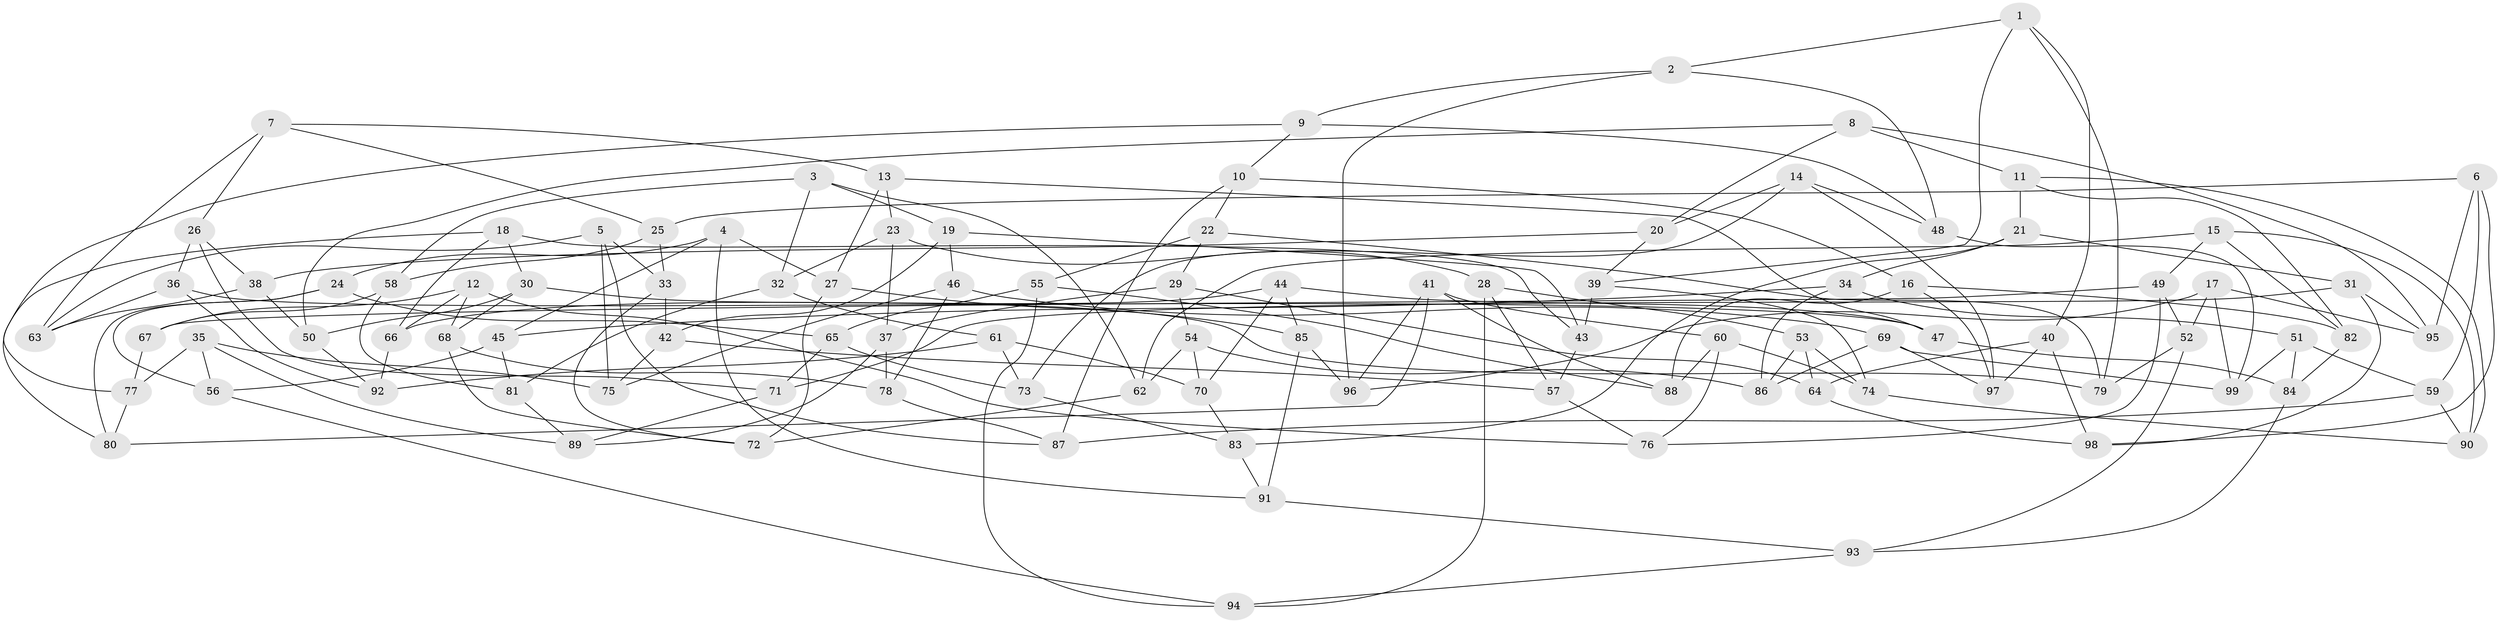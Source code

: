 // coarse degree distribution, {10: 0.15625, 8: 0.15625, 5: 0.1875, 9: 0.09375, 6: 0.125, 7: 0.125, 4: 0.125, 3: 0.03125}
// Generated by graph-tools (version 1.1) at 2025/53/03/04/25 22:53:50]
// undirected, 99 vertices, 198 edges
graph export_dot {
  node [color=gray90,style=filled];
  1;
  2;
  3;
  4;
  5;
  6;
  7;
  8;
  9;
  10;
  11;
  12;
  13;
  14;
  15;
  16;
  17;
  18;
  19;
  20;
  21;
  22;
  23;
  24;
  25;
  26;
  27;
  28;
  29;
  30;
  31;
  32;
  33;
  34;
  35;
  36;
  37;
  38;
  39;
  40;
  41;
  42;
  43;
  44;
  45;
  46;
  47;
  48;
  49;
  50;
  51;
  52;
  53;
  54;
  55;
  56;
  57;
  58;
  59;
  60;
  61;
  62;
  63;
  64;
  65;
  66;
  67;
  68;
  69;
  70;
  71;
  72;
  73;
  74;
  75;
  76;
  77;
  78;
  79;
  80;
  81;
  82;
  83;
  84;
  85;
  86;
  87;
  88;
  89;
  90;
  91;
  92;
  93;
  94;
  95;
  96;
  97;
  98;
  99;
  1 -- 40;
  1 -- 39;
  1 -- 2;
  1 -- 79;
  2 -- 48;
  2 -- 9;
  2 -- 96;
  3 -- 58;
  3 -- 32;
  3 -- 19;
  3 -- 62;
  4 -- 27;
  4 -- 24;
  4 -- 45;
  4 -- 91;
  5 -- 75;
  5 -- 63;
  5 -- 87;
  5 -- 33;
  6 -- 59;
  6 -- 95;
  6 -- 25;
  6 -- 98;
  7 -- 63;
  7 -- 13;
  7 -- 26;
  7 -- 25;
  8 -- 50;
  8 -- 20;
  8 -- 11;
  8 -- 95;
  9 -- 10;
  9 -- 77;
  9 -- 48;
  10 -- 22;
  10 -- 87;
  10 -- 16;
  11 -- 90;
  11 -- 21;
  11 -- 82;
  12 -- 76;
  12 -- 68;
  12 -- 67;
  12 -- 66;
  13 -- 27;
  13 -- 47;
  13 -- 23;
  14 -- 73;
  14 -- 97;
  14 -- 48;
  14 -- 20;
  15 -- 82;
  15 -- 90;
  15 -- 49;
  15 -- 62;
  16 -- 82;
  16 -- 88;
  16 -- 97;
  17 -- 52;
  17 -- 95;
  17 -- 99;
  17 -- 96;
  18 -- 80;
  18 -- 30;
  18 -- 66;
  18 -- 43;
  19 -- 43;
  19 -- 46;
  19 -- 42;
  20 -- 39;
  20 -- 38;
  21 -- 34;
  21 -- 83;
  21 -- 31;
  22 -- 79;
  22 -- 55;
  22 -- 29;
  23 -- 32;
  23 -- 28;
  23 -- 37;
  24 -- 65;
  24 -- 56;
  24 -- 80;
  25 -- 58;
  25 -- 33;
  26 -- 71;
  26 -- 38;
  26 -- 36;
  27 -- 85;
  27 -- 72;
  28 -- 53;
  28 -- 94;
  28 -- 57;
  29 -- 64;
  29 -- 54;
  29 -- 37;
  30 -- 79;
  30 -- 68;
  30 -- 50;
  31 -- 95;
  31 -- 98;
  31 -- 71;
  32 -- 81;
  32 -- 61;
  33 -- 42;
  33 -- 72;
  34 -- 86;
  34 -- 45;
  34 -- 51;
  35 -- 77;
  35 -- 56;
  35 -- 75;
  35 -- 89;
  36 -- 92;
  36 -- 47;
  36 -- 63;
  37 -- 78;
  37 -- 89;
  38 -- 50;
  38 -- 63;
  39 -- 74;
  39 -- 43;
  40 -- 98;
  40 -- 64;
  40 -- 97;
  41 -- 96;
  41 -- 80;
  41 -- 60;
  41 -- 88;
  42 -- 75;
  42 -- 57;
  43 -- 57;
  44 -- 85;
  44 -- 47;
  44 -- 70;
  44 -- 66;
  45 -- 81;
  45 -- 56;
  46 -- 78;
  46 -- 75;
  46 -- 69;
  47 -- 84;
  48 -- 99;
  49 -- 76;
  49 -- 52;
  49 -- 67;
  50 -- 92;
  51 -- 59;
  51 -- 99;
  51 -- 84;
  52 -- 79;
  52 -- 93;
  53 -- 74;
  53 -- 86;
  53 -- 64;
  54 -- 86;
  54 -- 70;
  54 -- 62;
  55 -- 65;
  55 -- 88;
  55 -- 94;
  56 -- 94;
  57 -- 76;
  58 -- 81;
  58 -- 67;
  59 -- 90;
  59 -- 87;
  60 -- 76;
  60 -- 74;
  60 -- 88;
  61 -- 70;
  61 -- 73;
  61 -- 92;
  62 -- 72;
  64 -- 98;
  65 -- 71;
  65 -- 73;
  66 -- 92;
  67 -- 77;
  68 -- 78;
  68 -- 72;
  69 -- 99;
  69 -- 97;
  69 -- 86;
  70 -- 83;
  71 -- 89;
  73 -- 83;
  74 -- 90;
  77 -- 80;
  78 -- 87;
  81 -- 89;
  82 -- 84;
  83 -- 91;
  84 -- 93;
  85 -- 91;
  85 -- 96;
  91 -- 93;
  93 -- 94;
}
